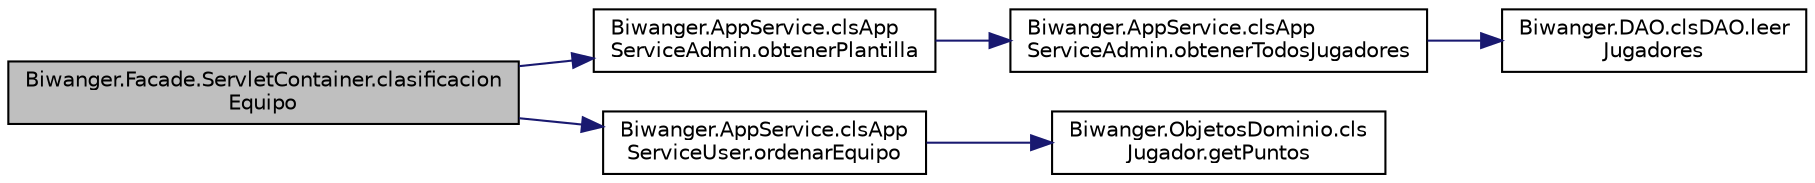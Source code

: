 digraph "Biwanger.Facade.ServletContainer.clasificacionEquipo"
{
 // LATEX_PDF_SIZE
  edge [fontname="Helvetica",fontsize="10",labelfontname="Helvetica",labelfontsize="10"];
  node [fontname="Helvetica",fontsize="10",shape=record];
  rankdir="LR";
  Node1 [label="Biwanger.Facade.ServletContainer.clasificacion\lEquipo",height=0.2,width=0.4,color="black", fillcolor="grey75", style="filled", fontcolor="black",tooltip=" "];
  Node1 -> Node2 [color="midnightblue",fontsize="10",style="solid",fontname="Helvetica"];
  Node2 [label="Biwanger.AppService.clsApp\lServiceAdmin.obtenerPlantilla",height=0.2,width=0.4,color="black", fillcolor="white", style="filled",URL="$class_biwanger_1_1_app_service_1_1cls_app_service_admin.html#a7afcdff078b56c311f5f87faf3c085ff",tooltip=" "];
  Node2 -> Node3 [color="midnightblue",fontsize="10",style="solid",fontname="Helvetica"];
  Node3 [label="Biwanger.AppService.clsApp\lServiceAdmin.obtenerTodosJugadores",height=0.2,width=0.4,color="black", fillcolor="white", style="filled",URL="$class_biwanger_1_1_app_service_1_1cls_app_service_admin.html#a27e6abd6e208ab631d047968791b6a12",tooltip=" "];
  Node3 -> Node4 [color="midnightblue",fontsize="10",style="solid",fontname="Helvetica"];
  Node4 [label="Biwanger.DAO.clsDAO.leer\lJugadores",height=0.2,width=0.4,color="black", fillcolor="white", style="filled",URL="$class_biwanger_1_1_d_a_o_1_1cls_d_a_o.html#aee6320d3de60ff15133ac7d8e4b787a0",tooltip=" "];
  Node1 -> Node5 [color="midnightblue",fontsize="10",style="solid",fontname="Helvetica"];
  Node5 [label="Biwanger.AppService.clsApp\lServiceUser.ordenarEquipo",height=0.2,width=0.4,color="black", fillcolor="white", style="filled",URL="$class_biwanger_1_1_app_service_1_1cls_app_service_user.html#a75bbf1f0e5288e0a5cdf4a6d87fcc8af",tooltip=" "];
  Node5 -> Node6 [color="midnightblue",fontsize="10",style="solid",fontname="Helvetica"];
  Node6 [label="Biwanger.ObjetosDominio.cls\lJugador.getPuntos",height=0.2,width=0.4,color="black", fillcolor="white", style="filled",URL="$class_biwanger_1_1_objetos_dominio_1_1cls_jugador.html#a0f2c552a9f98e3459c444bce82440b19",tooltip=" "];
}
